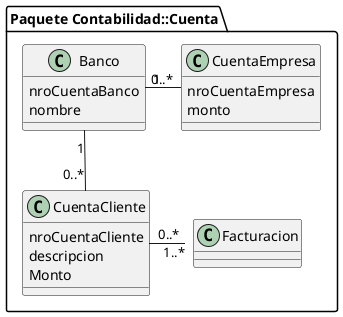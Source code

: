 @startuml Modelo de dominio Contabilidad Cuenta



folder "Paquete Contabilidad::Cuenta" {

class Banco {
   nroCuentaBanco
   nombre
 
 
}

class CuentaEmpresa {
   nroCuentaEmpresa
   monto 

}

class CuentaCliente {
   nroCuentaCliente
   descripcion 
   Monto

}



Banco "1" -right- "0..*" CuentaEmpresa
Banco "1" -down- "0..*" CuentaCliente
CuentaCliente "0..*" -right- "1..*" Facturacion::Cliente


  }






@endluml